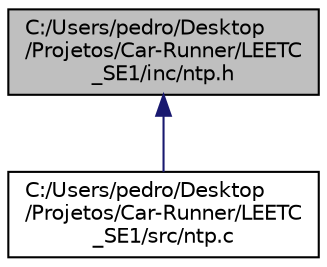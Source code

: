 digraph "C:/Users/pedro/Desktop/Projetos/Car-Runner/LEETC_SE1/inc/ntp.h"
{
 // LATEX_PDF_SIZE
  edge [fontname="Helvetica",fontsize="10",labelfontname="Helvetica",labelfontsize="10"];
  node [fontname="Helvetica",fontsize="10",shape=record];
  Node1 [label="C:/Users/pedro/Desktop\l/Projetos/Car-Runner/LEETC\l_SE1/inc/ntp.h",height=0.2,width=0.4,color="black", fillcolor="grey75", style="filled", fontcolor="black",tooltip=" "];
  Node1 -> Node2 [dir="back",color="midnightblue",fontsize="10",style="solid",fontname="Helvetica"];
  Node2 [label="C:/Users/pedro/Desktop\l/Projetos/Car-Runner/LEETC\l_SE1/src/ntp.c",height=0.2,width=0.4,color="black", fillcolor="white", style="filled",URL="$da/d5d/ntp_8c.html",tooltip=" "];
}
